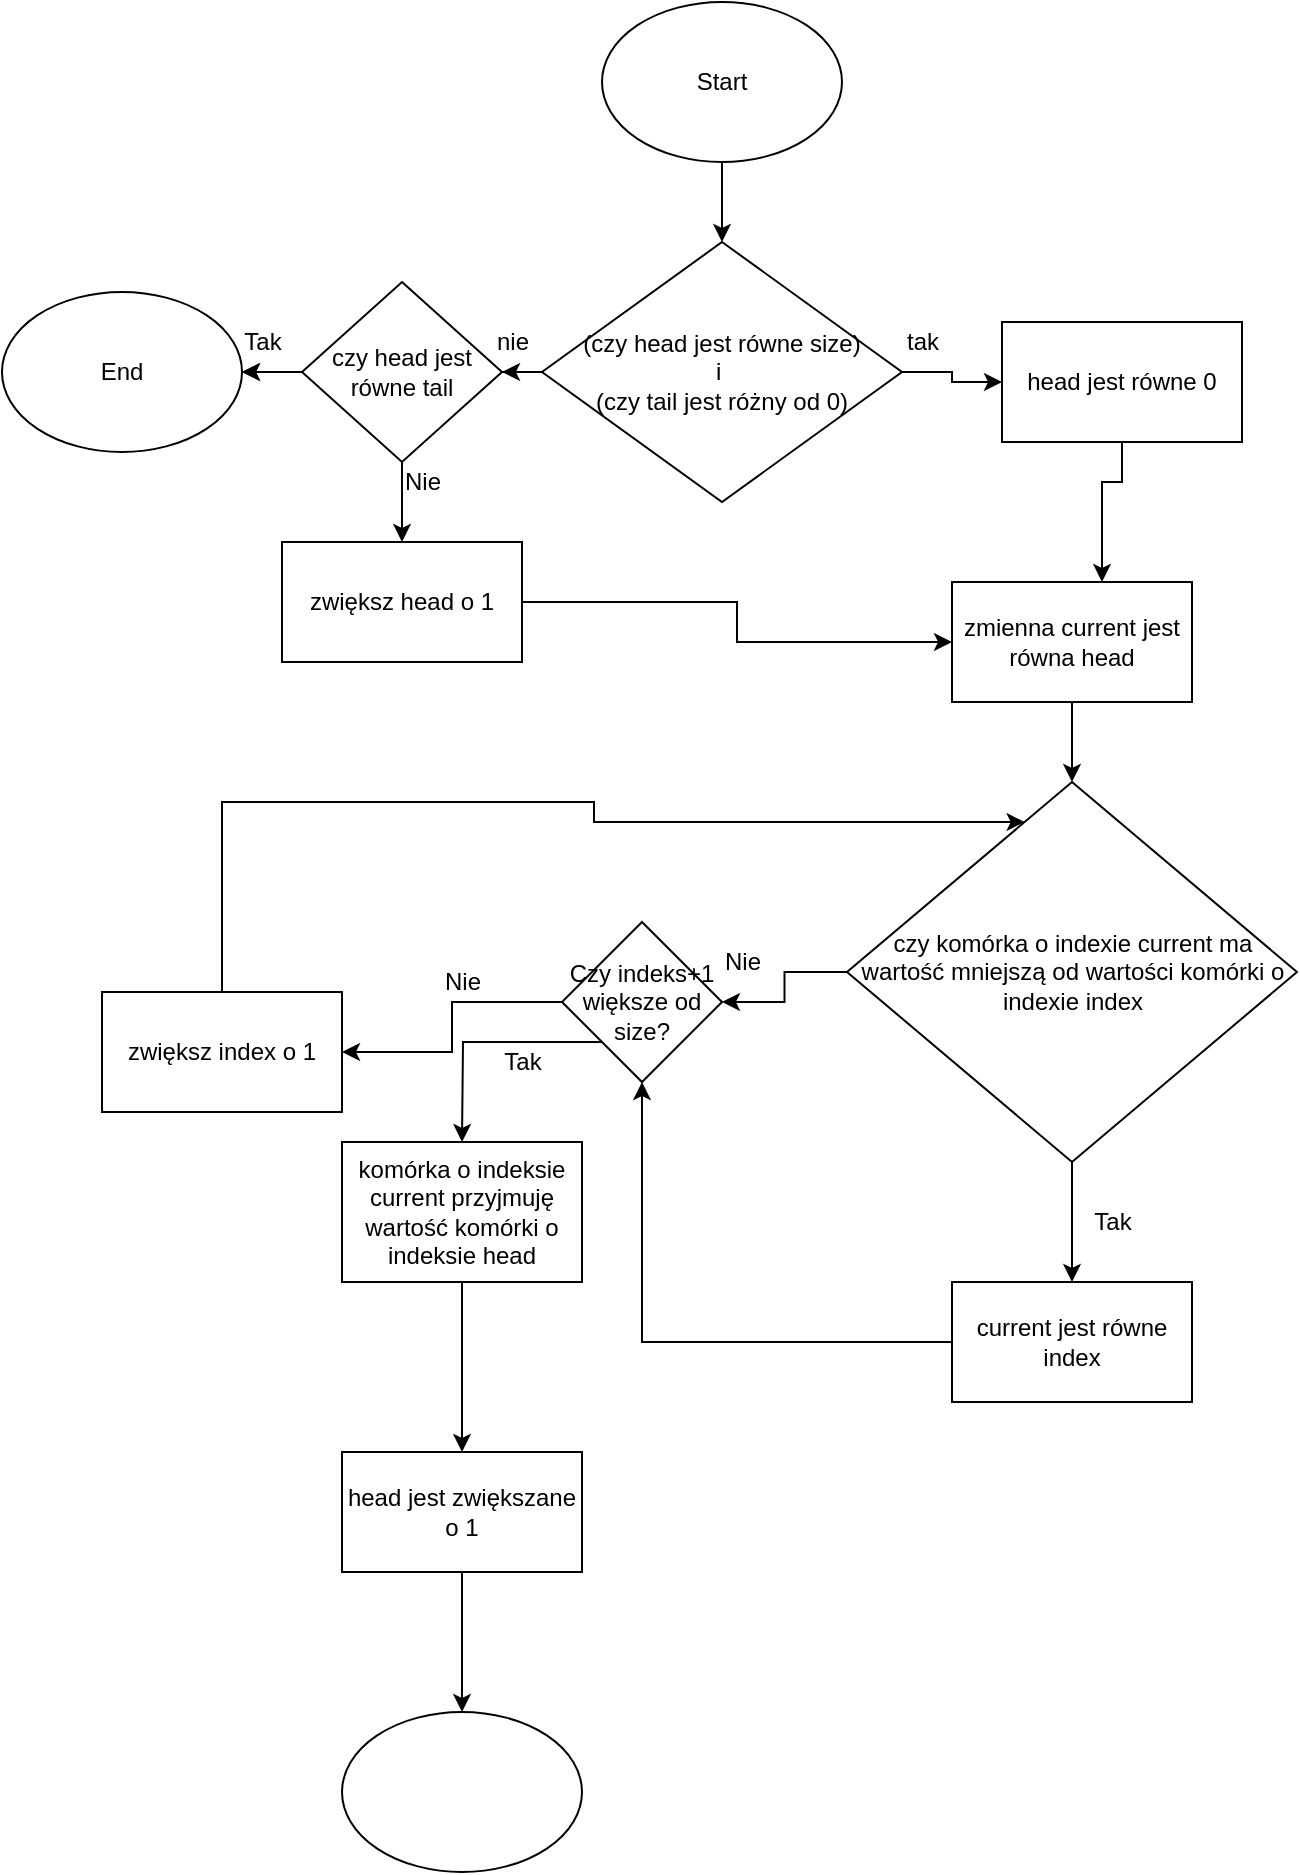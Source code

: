 <mxfile version="13.7.9" type="device"><diagram id="13ydoyjIVT6en1ESx4Ok" name="Strona-1"><mxGraphModel dx="1024" dy="592" grid="1" gridSize="10" guides="1" tooltips="1" connect="1" arrows="1" fold="1" page="1" pageScale="1" pageWidth="827" pageHeight="1169" math="0" shadow="0"><root><mxCell id="0"/><mxCell id="1" parent="0"/><mxCell id="FMOc51BnGpJFmuSui4z9-3" value="" style="edgeStyle=orthogonalEdgeStyle;rounded=0;orthogonalLoop=1;jettySize=auto;html=1;" edge="1" parent="1" source="FMOc51BnGpJFmuSui4z9-1" target="FMOc51BnGpJFmuSui4z9-2"><mxGeometry relative="1" as="geometry"/></mxCell><mxCell id="FMOc51BnGpJFmuSui4z9-1" value="Start" style="ellipse;whiteSpace=wrap;html=1;" vertex="1" parent="1"><mxGeometry x="310" y="30" width="120" height="80" as="geometry"/></mxCell><mxCell id="FMOc51BnGpJFmuSui4z9-5" value="" style="edgeStyle=orthogonalEdgeStyle;rounded=0;orthogonalLoop=1;jettySize=auto;html=1;" edge="1" parent="1" source="FMOc51BnGpJFmuSui4z9-2" target="FMOc51BnGpJFmuSui4z9-4"><mxGeometry relative="1" as="geometry"/></mxCell><mxCell id="FMOc51BnGpJFmuSui4z9-8" value="" style="edgeStyle=orthogonalEdgeStyle;rounded=0;orthogonalLoop=1;jettySize=auto;html=1;" edge="1" parent="1" source="FMOc51BnGpJFmuSui4z9-2" target="FMOc51BnGpJFmuSui4z9-7"><mxGeometry relative="1" as="geometry"/></mxCell><mxCell id="FMOc51BnGpJFmuSui4z9-2" value="(czy head jest równe size) &lt;br&gt;i&amp;nbsp; &lt;br&gt;(czy tail jest różny od 0)" style="rhombus;whiteSpace=wrap;html=1;" vertex="1" parent="1"><mxGeometry x="280" y="150" width="180" height="130" as="geometry"/></mxCell><mxCell id="FMOc51BnGpJFmuSui4z9-19" style="edgeStyle=orthogonalEdgeStyle;rounded=0;orthogonalLoop=1;jettySize=auto;html=1;entryX=0.625;entryY=0;entryDx=0;entryDy=0;entryPerimeter=0;" edge="1" parent="1" source="FMOc51BnGpJFmuSui4z9-4" target="FMOc51BnGpJFmuSui4z9-17"><mxGeometry relative="1" as="geometry"><mxPoint x="560" y="290" as="targetPoint"/><Array as="points"><mxPoint x="570" y="270"/><mxPoint x="560" y="270"/></Array></mxGeometry></mxCell><mxCell id="FMOc51BnGpJFmuSui4z9-4" value="head jest równe 0" style="rounded=0;whiteSpace=wrap;html=1;" vertex="1" parent="1"><mxGeometry x="510" y="190" width="120" height="60" as="geometry"/></mxCell><mxCell id="FMOc51BnGpJFmuSui4z9-6" value="tak" style="text;html=1;align=center;verticalAlign=middle;resizable=0;points=[];autosize=1;" vertex="1" parent="1"><mxGeometry x="455" y="190" width="30" height="20" as="geometry"/></mxCell><mxCell id="FMOc51BnGpJFmuSui4z9-11" value="" style="edgeStyle=orthogonalEdgeStyle;rounded=0;orthogonalLoop=1;jettySize=auto;html=1;" edge="1" parent="1" source="FMOc51BnGpJFmuSui4z9-7" target="FMOc51BnGpJFmuSui4z9-10"><mxGeometry relative="1" as="geometry"/></mxCell><mxCell id="FMOc51BnGpJFmuSui4z9-12" value="" style="edgeStyle=orthogonalEdgeStyle;rounded=0;orthogonalLoop=1;jettySize=auto;html=1;" edge="1" parent="1" source="FMOc51BnGpJFmuSui4z9-7" target="FMOc51BnGpJFmuSui4z9-10"><mxGeometry relative="1" as="geometry"/></mxCell><mxCell id="FMOc51BnGpJFmuSui4z9-15" value="" style="edgeStyle=orthogonalEdgeStyle;rounded=0;orthogonalLoop=1;jettySize=auto;html=1;" edge="1" parent="1" source="FMOc51BnGpJFmuSui4z9-7" target="FMOc51BnGpJFmuSui4z9-14"><mxGeometry relative="1" as="geometry"/></mxCell><mxCell id="FMOc51BnGpJFmuSui4z9-7" value="czy head jest równe tail" style="rhombus;whiteSpace=wrap;html=1;" vertex="1" parent="1"><mxGeometry x="160" y="170" width="100" height="90" as="geometry"/></mxCell><mxCell id="FMOc51BnGpJFmuSui4z9-9" value="nie" style="text;html=1;align=center;verticalAlign=middle;resizable=0;points=[];autosize=1;" vertex="1" parent="1"><mxGeometry x="250" y="190" width="30" height="20" as="geometry"/></mxCell><mxCell id="FMOc51BnGpJFmuSui4z9-10" value="End" style="ellipse;whiteSpace=wrap;html=1;" vertex="1" parent="1"><mxGeometry x="10" y="175" width="120" height="80" as="geometry"/></mxCell><mxCell id="FMOc51BnGpJFmuSui4z9-13" value="Tak" style="text;html=1;align=center;verticalAlign=middle;resizable=0;points=[];autosize=1;" vertex="1" parent="1"><mxGeometry x="125" y="190" width="30" height="20" as="geometry"/></mxCell><mxCell id="FMOc51BnGpJFmuSui4z9-18" style="edgeStyle=orthogonalEdgeStyle;rounded=0;orthogonalLoop=1;jettySize=auto;html=1;entryX=0;entryY=0.5;entryDx=0;entryDy=0;" edge="1" parent="1" source="FMOc51BnGpJFmuSui4z9-14" target="FMOc51BnGpJFmuSui4z9-17"><mxGeometry relative="1" as="geometry"/></mxCell><mxCell id="FMOc51BnGpJFmuSui4z9-14" value="zwiększ head o 1" style="whiteSpace=wrap;html=1;" vertex="1" parent="1"><mxGeometry x="150" y="300" width="120" height="60" as="geometry"/></mxCell><mxCell id="FMOc51BnGpJFmuSui4z9-16" value="Nie" style="text;html=1;align=center;verticalAlign=middle;resizable=0;points=[];autosize=1;" vertex="1" parent="1"><mxGeometry x="205" y="260" width="30" height="20" as="geometry"/></mxCell><mxCell id="FMOc51BnGpJFmuSui4z9-21" value="" style="edgeStyle=orthogonalEdgeStyle;rounded=0;orthogonalLoop=1;jettySize=auto;html=1;" edge="1" parent="1" source="FMOc51BnGpJFmuSui4z9-17" target="FMOc51BnGpJFmuSui4z9-20"><mxGeometry relative="1" as="geometry"/></mxCell><mxCell id="FMOc51BnGpJFmuSui4z9-17" value="zmienna current jest równa head" style="whiteSpace=wrap;html=1;" vertex="1" parent="1"><mxGeometry x="485" y="320" width="120" height="60" as="geometry"/></mxCell><mxCell id="FMOc51BnGpJFmuSui4z9-23" value="" style="edgeStyle=orthogonalEdgeStyle;rounded=0;orthogonalLoop=1;jettySize=auto;html=1;" edge="1" parent="1" source="FMOc51BnGpJFmuSui4z9-20" target="FMOc51BnGpJFmuSui4z9-22"><mxGeometry relative="1" as="geometry"/></mxCell><mxCell id="FMOc51BnGpJFmuSui4z9-30" style="edgeStyle=orthogonalEdgeStyle;rounded=0;orthogonalLoop=1;jettySize=auto;html=1;entryX=1;entryY=0.5;entryDx=0;entryDy=0;" edge="1" parent="1" source="FMOc51BnGpJFmuSui4z9-20" target="FMOc51BnGpJFmuSui4z9-26"><mxGeometry relative="1" as="geometry"/></mxCell><mxCell id="FMOc51BnGpJFmuSui4z9-20" value="czy komórka o indexie current ma wartość mniejszą od wartości komórki o indexie index" style="rhombus;whiteSpace=wrap;html=1;" vertex="1" parent="1"><mxGeometry x="432.5" y="420" width="225" height="190" as="geometry"/></mxCell><mxCell id="FMOc51BnGpJFmuSui4z9-29" style="edgeStyle=orthogonalEdgeStyle;rounded=0;orthogonalLoop=1;jettySize=auto;html=1;entryX=0.5;entryY=1;entryDx=0;entryDy=0;" edge="1" parent="1" source="FMOc51BnGpJFmuSui4z9-22" target="FMOc51BnGpJFmuSui4z9-26"><mxGeometry relative="1" as="geometry"/></mxCell><mxCell id="FMOc51BnGpJFmuSui4z9-22" value="current jest równe index" style="whiteSpace=wrap;html=1;" vertex="1" parent="1"><mxGeometry x="485" y="670" width="120" height="60" as="geometry"/></mxCell><mxCell id="FMOc51BnGpJFmuSui4z9-24" value="Tak" style="text;html=1;align=center;verticalAlign=middle;resizable=0;points=[];autosize=1;" vertex="1" parent="1"><mxGeometry x="550" y="630" width="30" height="20" as="geometry"/></mxCell><mxCell id="FMOc51BnGpJFmuSui4z9-32" style="edgeStyle=orthogonalEdgeStyle;rounded=0;orthogonalLoop=1;jettySize=auto;html=1;" edge="1" parent="1" source="FMOc51BnGpJFmuSui4z9-25" target="FMOc51BnGpJFmuSui4z9-20"><mxGeometry relative="1" as="geometry"><Array as="points"><mxPoint x="120" y="430"/><mxPoint x="306" y="430"/><mxPoint x="306" y="440"/></Array></mxGeometry></mxCell><mxCell id="FMOc51BnGpJFmuSui4z9-25" value="zwiększ index o 1" style="whiteSpace=wrap;html=1;" vertex="1" parent="1"><mxGeometry x="60" y="525" width="120" height="60" as="geometry"/></mxCell><mxCell id="FMOc51BnGpJFmuSui4z9-27" value="" style="edgeStyle=orthogonalEdgeStyle;rounded=0;orthogonalLoop=1;jettySize=auto;html=1;" edge="1" parent="1" source="FMOc51BnGpJFmuSui4z9-26" target="FMOc51BnGpJFmuSui4z9-25"><mxGeometry relative="1" as="geometry"/></mxCell><mxCell id="FMOc51BnGpJFmuSui4z9-33" style="edgeStyle=orthogonalEdgeStyle;rounded=0;orthogonalLoop=1;jettySize=auto;html=1;exitX=0;exitY=1;exitDx=0;exitDy=0;" edge="1" parent="1" source="FMOc51BnGpJFmuSui4z9-26"><mxGeometry relative="1" as="geometry"><mxPoint x="240" y="600" as="targetPoint"/></mxGeometry></mxCell><mxCell id="FMOc51BnGpJFmuSui4z9-26" value="Czy indeks+1 większe od size?" style="rhombus;whiteSpace=wrap;html=1;" vertex="1" parent="1"><mxGeometry x="290" y="490" width="80" height="80" as="geometry"/></mxCell><mxCell id="FMOc51BnGpJFmuSui4z9-28" value="Nie" style="text;html=1;align=center;verticalAlign=middle;resizable=0;points=[];autosize=1;" vertex="1" parent="1"><mxGeometry x="225" y="510" width="30" height="20" as="geometry"/></mxCell><mxCell id="FMOc51BnGpJFmuSui4z9-31" value="Nie" style="text;html=1;align=center;verticalAlign=middle;resizable=0;points=[];autosize=1;" vertex="1" parent="1"><mxGeometry x="365" y="500" width="30" height="20" as="geometry"/></mxCell><mxCell id="FMOc51BnGpJFmuSui4z9-34" value="Tak" style="text;html=1;align=center;verticalAlign=middle;resizable=0;points=[];autosize=1;" vertex="1" parent="1"><mxGeometry x="255" y="550" width="30" height="20" as="geometry"/></mxCell><mxCell id="FMOc51BnGpJFmuSui4z9-38" value="" style="edgeStyle=orthogonalEdgeStyle;rounded=0;orthogonalLoop=1;jettySize=auto;html=1;" edge="1" parent="1" source="FMOc51BnGpJFmuSui4z9-36" target="FMOc51BnGpJFmuSui4z9-37"><mxGeometry relative="1" as="geometry"/></mxCell><mxCell id="FMOc51BnGpJFmuSui4z9-36" value="komórka o indeksie current przyjmuję wartość komórki o indeksie head" style="rounded=0;whiteSpace=wrap;html=1;" vertex="1" parent="1"><mxGeometry x="180" y="600" width="120" height="70" as="geometry"/></mxCell><mxCell id="FMOc51BnGpJFmuSui4z9-40" value="" style="edgeStyle=orthogonalEdgeStyle;rounded=0;orthogonalLoop=1;jettySize=auto;html=1;" edge="1" parent="1" source="FMOc51BnGpJFmuSui4z9-37" target="FMOc51BnGpJFmuSui4z9-39"><mxGeometry relative="1" as="geometry"/></mxCell><mxCell id="FMOc51BnGpJFmuSui4z9-37" value="head jest zwiększane o 1" style="whiteSpace=wrap;html=1;rounded=0;" vertex="1" parent="1"><mxGeometry x="180" y="755" width="120" height="60" as="geometry"/></mxCell><mxCell id="FMOc51BnGpJFmuSui4z9-39" value="" style="ellipse;whiteSpace=wrap;html=1;rounded=0;" vertex="1" parent="1"><mxGeometry x="180" y="885" width="120" height="80" as="geometry"/></mxCell></root></mxGraphModel></diagram></mxfile>